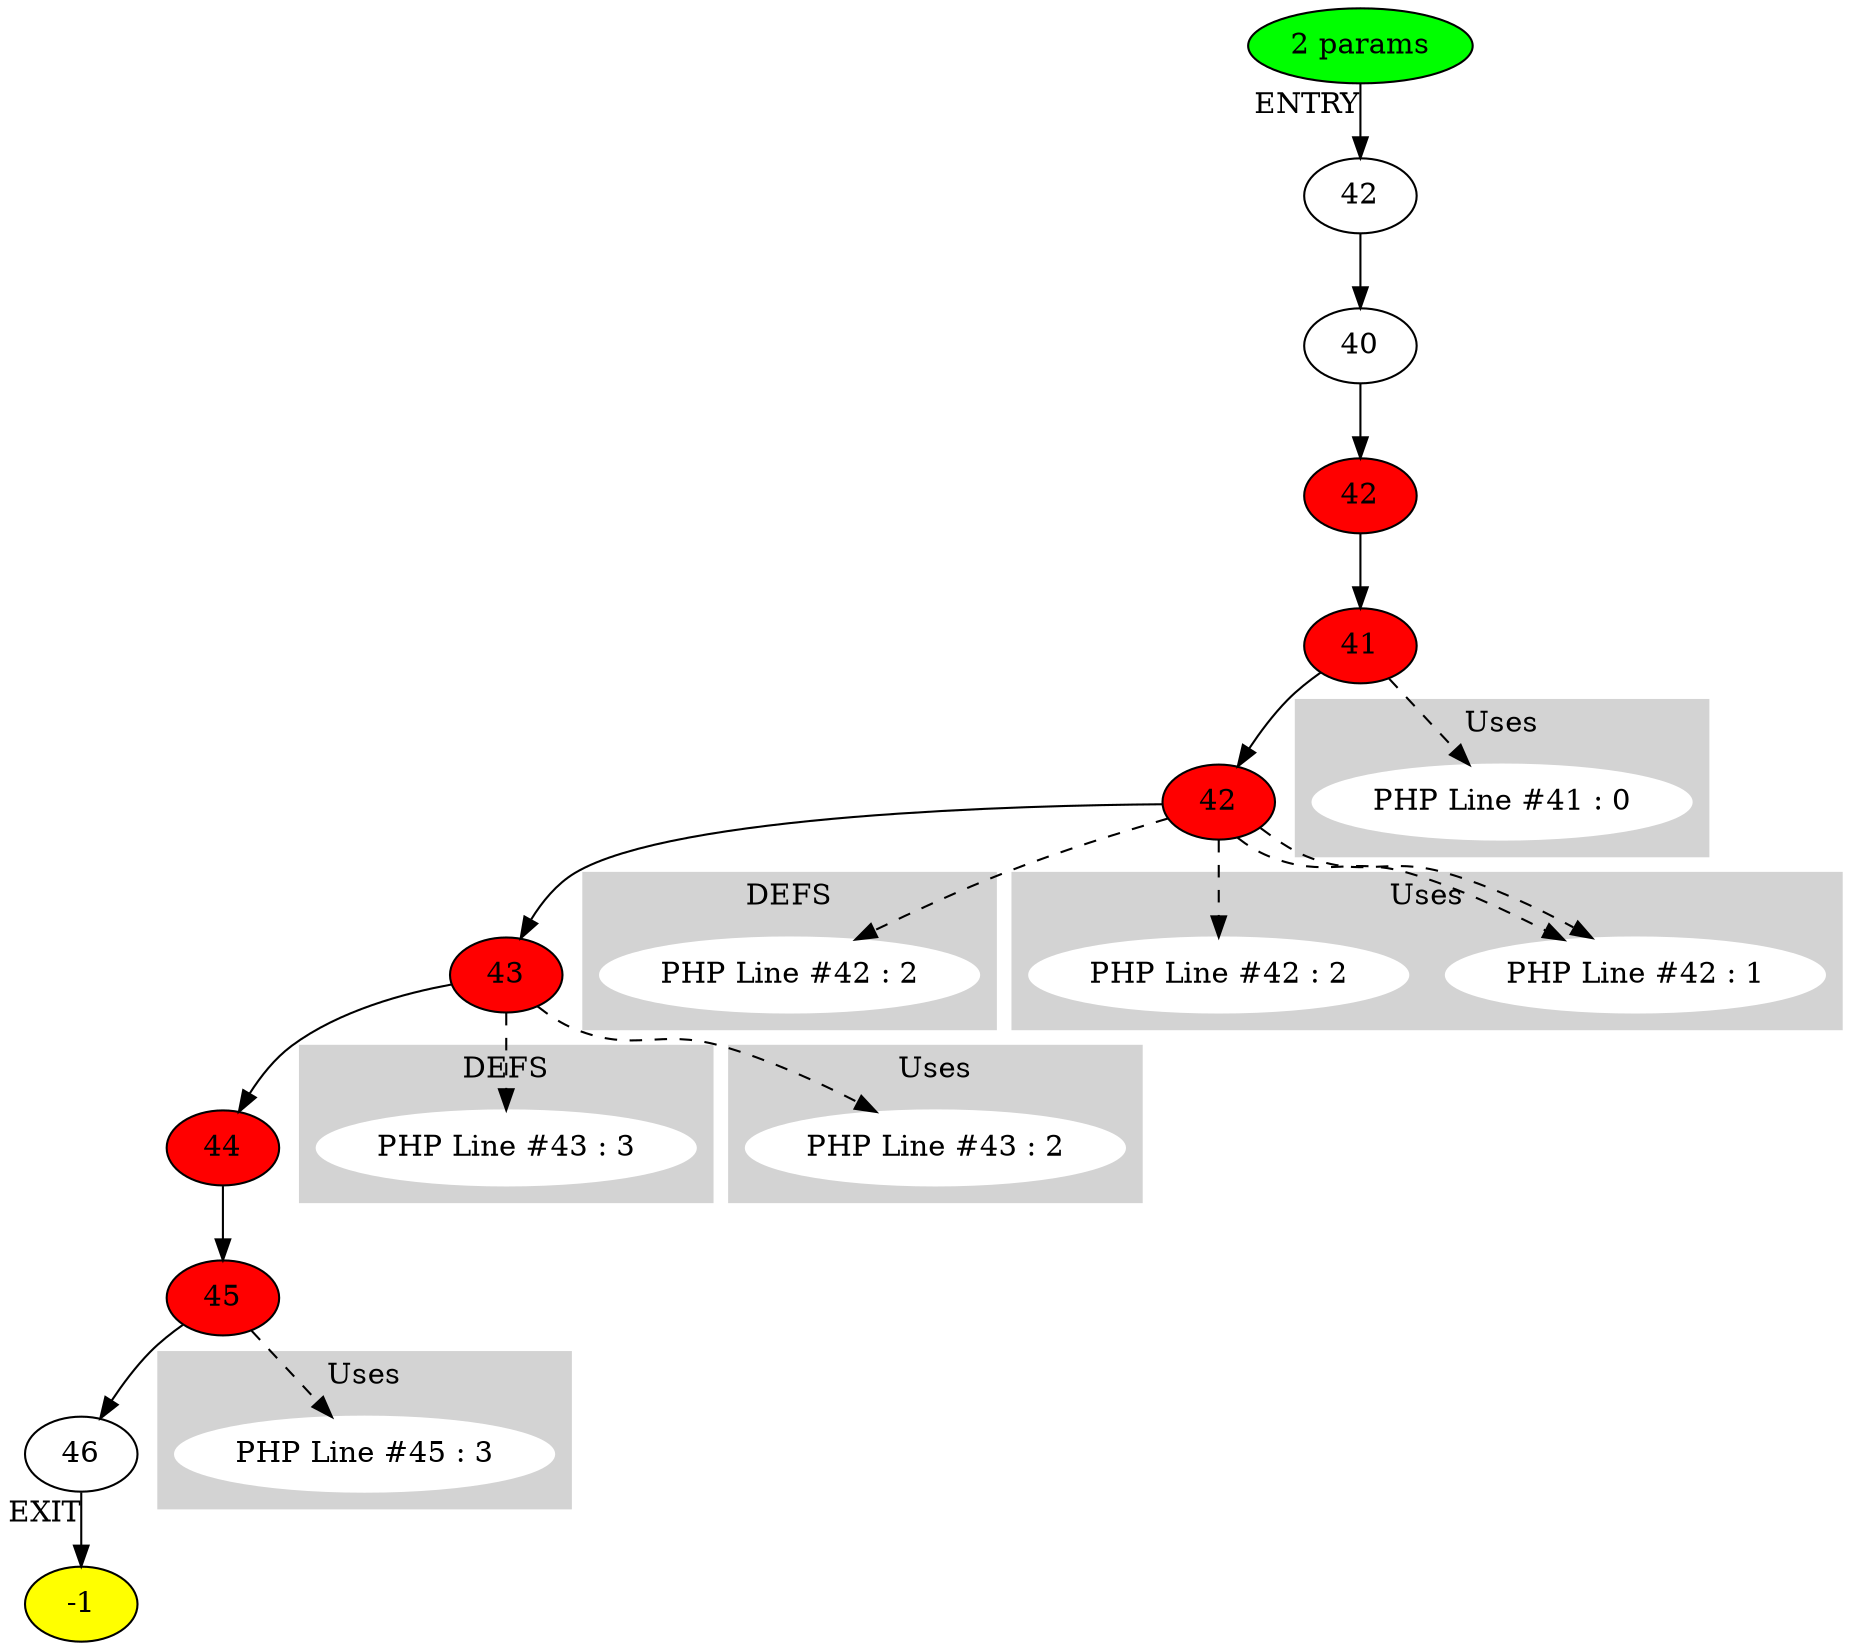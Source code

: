 digraph testName {
0 [label="42"];
1 [label="40"];
2 [label="42" , fillcolor = red, style = filled];
3 [label="41" , fillcolor = red, style = filled];
4 [label="42" , fillcolor = red, style = filled];
5 [label="43" , fillcolor = red, style = filled];
6 [label="44" , fillcolor = red, style = filled];
7 [label="45" , fillcolor = red, style = filled];
8 [label="46"];
0 -> 1;
1 -> 2;
2 -> 3;
3 -> 4;
4 -> 5;
5 -> 6;
6 -> 7;
7 -> 8;
-2 -> 0[xlabel="ENTRY"];
8 -> -1[xlabel="EXIT"];
-2 [fillcolor = green, style = filled]-1 [fillcolor= yellow, style = filled] subgraph cluster_g_4 { style=filled; color=lightgrey; node [style=filled,color=white]; g_4[label= "PHP Line #42 : 2"];label = "DEFS";}
4 -> g_4 [style="dashed"];
subgraph cluster_g_5 { style=filled; color=lightgrey; node [style=filled,color=white]; g_5[label= "PHP Line #43 : 3"];label = "DEFS";}
5 -> g_5 [style="dashed"];
subgraph cluster_use_3 { style=filled; color=lightgrey; node [style=filled,color=white]; use_3_0[label= "PHP Line #41 : 0"];label = "Uses";}
3 -> use_3_0 [style="dashed"];
subgraph cluster_use_4 { style=filled; color=lightgrey; node [style=filled,color=white]; use_4_1[label= "PHP Line #42 : 1"];label = "Uses";}
4 -> use_4_1 [style="dashed"];
subgraph cluster_use_4 { style=filled; color=lightgrey; node [style=filled,color=white]; use_4_1[label= "PHP Line #42 : 1"];label = "Uses";}
4 -> use_4_1 [style="dashed"];
subgraph cluster_use_4 { style=filled; color=lightgrey; node [style=filled,color=white]; use_4_2[label= "PHP Line #42 : 2"];label = "Uses";}
4 -> use_4_2 [style="dashed"];
subgraph cluster_use_5 { style=filled; color=lightgrey; node [style=filled,color=white]; use_5_2[label= "PHP Line #43 : 2"];label = "Uses";}
5 -> use_5_2 [style="dashed"];
subgraph cluster_use_7 { style=filled; color=lightgrey; node [style=filled,color=white]; use_7_3[label= "PHP Line #45 : 3"];label = "Uses";}
7 -> use_7_3 [style="dashed"];
-2 [label="2 params"];
}
